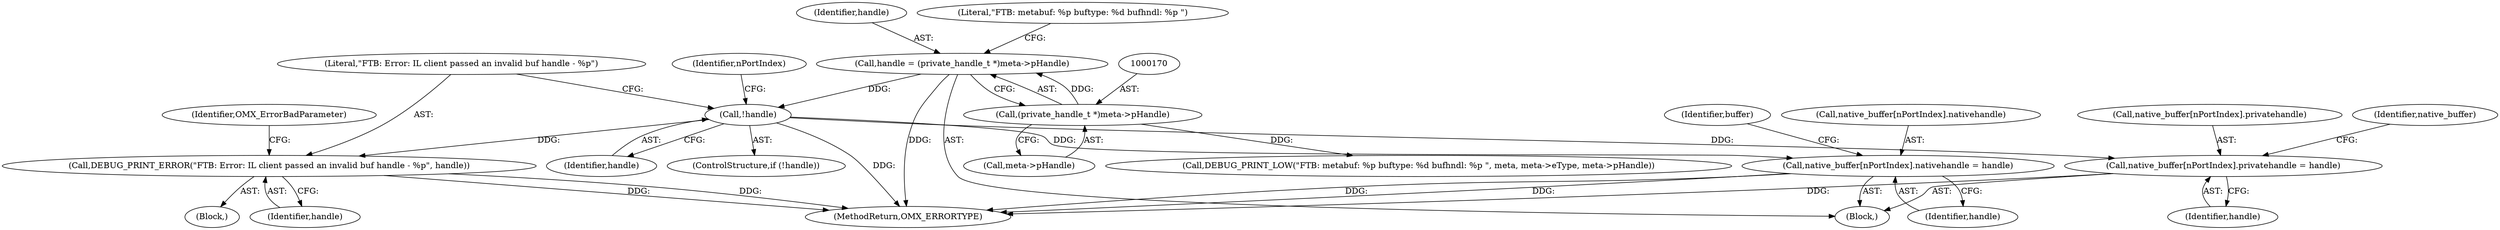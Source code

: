 digraph "0_Android_5b82f4f90c3d531313714df4b936f92fb0ff15cf_1@pointer" {
"1000167" [label="(Call,handle = (private_handle_t *)meta->pHandle)"];
"1000169" [label="(Call,(private_handle_t *)meta->pHandle)"];
"1000184" [label="(Call,!handle)"];
"1000187" [label="(Call,DEBUG_PRINT_ERROR(\"FTB: Error: IL client passed an invalid buf handle - %p\", handle))"];
"1000221" [label="(Call,native_buffer[nPortIndex].privatehandle = handle)"];
"1000228" [label="(Call,native_buffer[nPortIndex].nativehandle = handle)"];
"1000307" [label="(MethodReturn,OMX_ERRORTYPE)"];
"1000189" [label="(Identifier,handle)"];
"1000184" [label="(Call,!handle)"];
"1000221" [label="(Call,native_buffer[nPortIndex].privatehandle = handle)"];
"1000237" [label="(Identifier,buffer)"];
"1000167" [label="(Call,handle = (private_handle_t *)meta->pHandle)"];
"1000174" [label="(Call,DEBUG_PRINT_LOW(\"FTB: metabuf: %p buftype: %d bufhndl: %p \", meta, meta->eType, meta->pHandle))"];
"1000193" [label="(Identifier,nPortIndex)"];
"1000135" [label="(Block,)"];
"1000191" [label="(Identifier,OMX_ErrorBadParameter)"];
"1000186" [label="(Block,)"];
"1000168" [label="(Identifier,handle)"];
"1000187" [label="(Call,DEBUG_PRINT_ERROR(\"FTB: Error: IL client passed an invalid buf handle - %p\", handle))"];
"1000227" [label="(Identifier,handle)"];
"1000175" [label="(Literal,\"FTB: metabuf: %p buftype: %d bufhndl: %p \")"];
"1000222" [label="(Call,native_buffer[nPortIndex].privatehandle)"];
"1000231" [label="(Identifier,native_buffer)"];
"1000183" [label="(ControlStructure,if (!handle))"];
"1000228" [label="(Call,native_buffer[nPortIndex].nativehandle = handle)"];
"1000185" [label="(Identifier,handle)"];
"1000234" [label="(Identifier,handle)"];
"1000171" [label="(Call,meta->pHandle)"];
"1000169" [label="(Call,(private_handle_t *)meta->pHandle)"];
"1000229" [label="(Call,native_buffer[nPortIndex].nativehandle)"];
"1000188" [label="(Literal,\"FTB: Error: IL client passed an invalid buf handle - %p\")"];
"1000167" -> "1000135"  [label="AST: "];
"1000167" -> "1000169"  [label="CFG: "];
"1000168" -> "1000167"  [label="AST: "];
"1000169" -> "1000167"  [label="AST: "];
"1000175" -> "1000167"  [label="CFG: "];
"1000167" -> "1000307"  [label="DDG: "];
"1000169" -> "1000167"  [label="DDG: "];
"1000167" -> "1000184"  [label="DDG: "];
"1000169" -> "1000171"  [label="CFG: "];
"1000170" -> "1000169"  [label="AST: "];
"1000171" -> "1000169"  [label="AST: "];
"1000169" -> "1000174"  [label="DDG: "];
"1000184" -> "1000183"  [label="AST: "];
"1000184" -> "1000185"  [label="CFG: "];
"1000185" -> "1000184"  [label="AST: "];
"1000188" -> "1000184"  [label="CFG: "];
"1000193" -> "1000184"  [label="CFG: "];
"1000184" -> "1000307"  [label="DDG: "];
"1000184" -> "1000187"  [label="DDG: "];
"1000184" -> "1000221"  [label="DDG: "];
"1000184" -> "1000228"  [label="DDG: "];
"1000187" -> "1000186"  [label="AST: "];
"1000187" -> "1000189"  [label="CFG: "];
"1000188" -> "1000187"  [label="AST: "];
"1000189" -> "1000187"  [label="AST: "];
"1000191" -> "1000187"  [label="CFG: "];
"1000187" -> "1000307"  [label="DDG: "];
"1000187" -> "1000307"  [label="DDG: "];
"1000221" -> "1000135"  [label="AST: "];
"1000221" -> "1000227"  [label="CFG: "];
"1000222" -> "1000221"  [label="AST: "];
"1000227" -> "1000221"  [label="AST: "];
"1000231" -> "1000221"  [label="CFG: "];
"1000221" -> "1000307"  [label="DDG: "];
"1000228" -> "1000135"  [label="AST: "];
"1000228" -> "1000234"  [label="CFG: "];
"1000229" -> "1000228"  [label="AST: "];
"1000234" -> "1000228"  [label="AST: "];
"1000237" -> "1000228"  [label="CFG: "];
"1000228" -> "1000307"  [label="DDG: "];
"1000228" -> "1000307"  [label="DDG: "];
}
